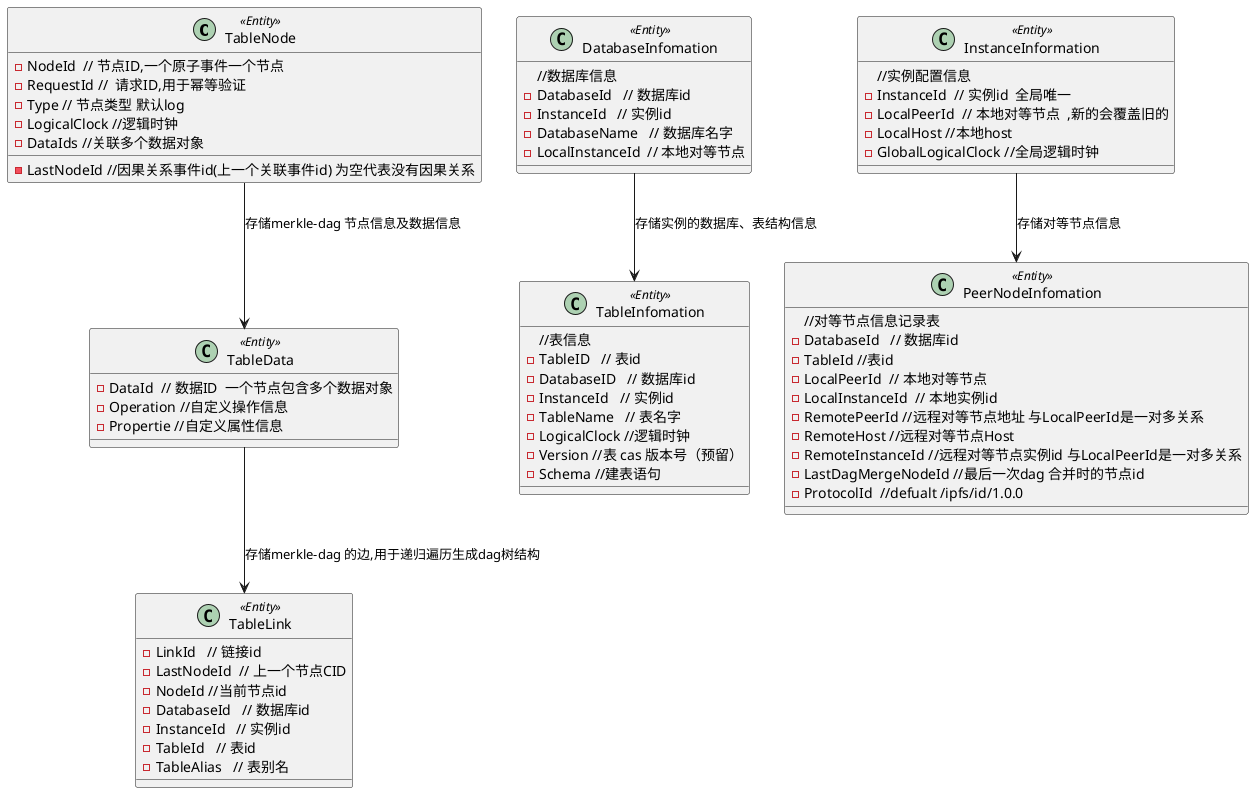 

@startuml

class TableNode <<Entity>> {
    - NodeId  // 节点ID,一个原子事件一个节点
    - RequestId //  请求ID,用于幂等验证
    - Type // 节点类型 默认log
    - LogicalClock //逻辑时钟
    - LastNodeId //因果关系事件id(上一个关联事件id) 为空代表没有因果关系                 
    - DataIds //关联多个数据对象            
}


class TableData <<Entity>> {
    - DataId  // 数据ID  一个节点包含多个数据对象
    - Operation //自定义操作信息
    - Propertie //自定义属性信息                 
}

class TableLink <<Entity>> {
    - LinkId   // 链接id
    - LastNodeId  // 上一个节点CID
    - NodeId //当前节点id
    - DatabaseId   // 数据库id
    - InstanceId   // 实例id
    - TableId   // 表id
    - TableAlias   // 表别名
}


class DatabaseInfomation <<Entity>> {
    //数据库信息
    - DatabaseId   // 数据库id
    - InstanceId   // 实例id
    - DatabaseName   // 数据库名字
    - LocalInstanceId  // 本地对等节点
}


class TableInfomation <<Entity>> {
    //表信息
    - TableID   // 表id 
    - DatabaseID   // 数据库id 
    - InstanceId   // 实例id
    - TableName   // 表名字
    - LogicalClock //逻辑时钟
    - Version //表 cas 版本号（预留）
    - Schema //建表语句

}


class PeerNodeInfomation <<Entity>> {
    //对等节点信息记录表
    - DatabaseId   // 数据库id
    - TableId //表id
    - LocalPeerId  // 本地对等节点
    - LocalInstanceId  // 本地实例id
    - RemotePeerId //远程对等节点地址 与LocalPeerId是一对多关系
    - RemoteHost //远程对等节点Host 
    - RemoteInstanceId //远程对等节点实例id 与LocalPeerId是一对多关系
    - LastDagMergeNodeId //最后一次dag 合并时的节点id
    - ProtocolId  //defualt /ipfs/id/1.0.0
}






class InstanceInformation <<Entity>> {
    //实例配置信息
    - InstanceId  // 实例id  全局唯一
    - LocalPeerId  // 本地对等节点  ,新的会覆盖旧的
    - LocalHost //本地host
    - GlobalLogicalClock //全局逻辑时钟

}


' class Hook <<Entity>> {
'     //hook 监听配置表
'     - event_type  // 事件type
'     - LocalPeerId  // 本地对等节点  ,新的会覆盖旧的
'     - LocalHost //本地host
'     - GlobalLogicalClock //全局逻辑时钟
' }



InstanceInformation --> PeerNodeInfomation : 存储对等节点信息
' note on link #red: note that is red


' PeerNodeInfomation --> NodeSyncInfomation : A link
TableNode --> TableData : 存储merkle-dag 节点信息及数据信息
' note right on link #blue
' this is my note on right link
' end note

TableData --> TableLink : 存储merkle-dag 的边,用于递归遍历生成dag树结构
' note right on link #blue
' this is my note on right link
' end note
DatabaseInfomation --> TableInfomation :存储实例的数据库、表结构信息
@enduml